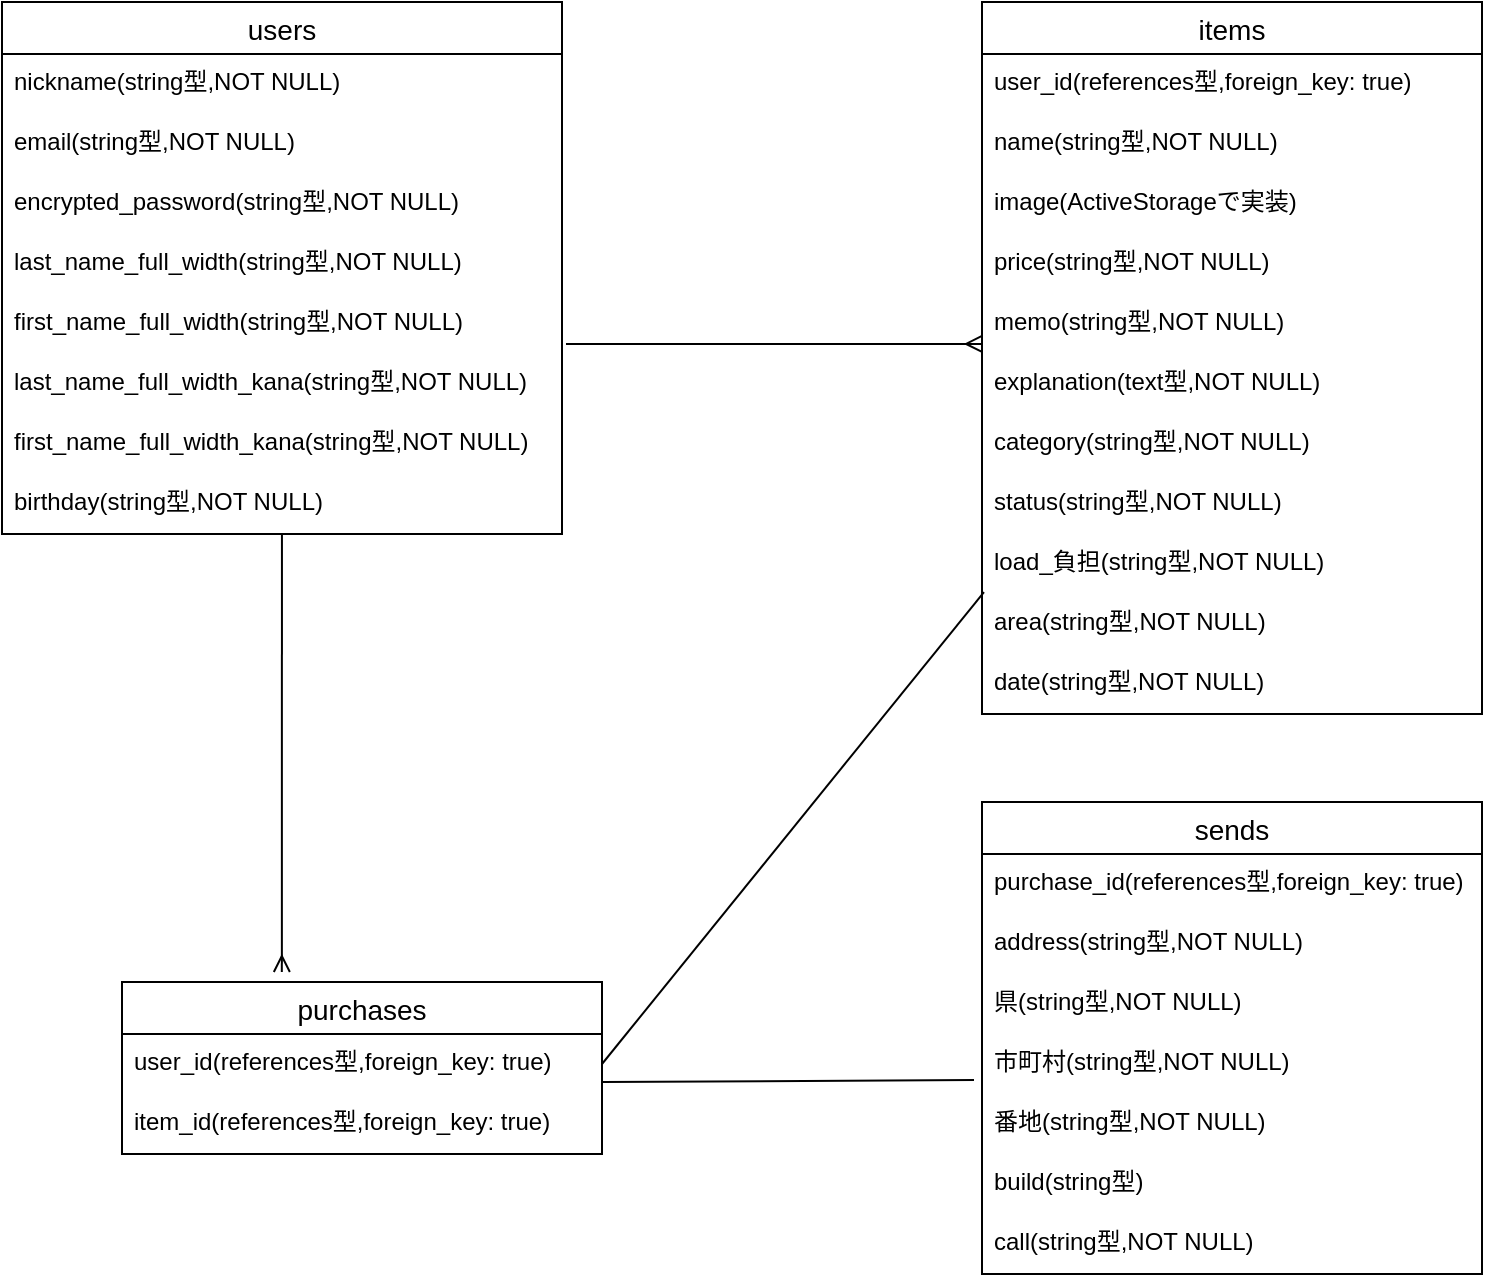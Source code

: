 <mxfile>
    <diagram id="f2KvVaiq5AEkNpU1tTmE" name="ページ1">
        <mxGraphModel dx="971" dy="563" grid="1" gridSize="10" guides="1" tooltips="1" connect="1" arrows="1" fold="1" page="1" pageScale="1" pageWidth="827" pageHeight="1169" math="0" shadow="0">
            <root>
                <mxCell id="0"/>
                <mxCell id="1" parent="0"/>
                <mxCell id="L8Xzo93w9vz1cM3j3J0p-69" style="edgeStyle=none;rounded=0;sketch=0;orthogonalLoop=1;jettySize=auto;html=1;endArrow=ERmany;endFill=0;entryX=0.333;entryY=-0.058;entryDx=0;entryDy=0;entryPerimeter=0;" edge="1" parent="1" source="2" target="10">
                    <mxGeometry relative="1" as="geometry">
                        <mxPoint x="200" y="487" as="targetPoint"/>
                    </mxGeometry>
                </mxCell>
                <mxCell id="2" value="users" style="swimlane;fontStyle=0;childLayout=stackLayout;horizontal=1;startSize=26;horizontalStack=0;resizeParent=1;resizeParentMax=0;resizeLast=0;collapsible=1;marginBottom=0;align=center;fontSize=14;labelBackgroundColor=#ffffff;" parent="1" vertex="1">
                    <mxGeometry x="60" y="60" width="280" height="266" as="geometry">
                        <mxRectangle x="-10" y="80" width="50" height="26" as="alternateBounds"/>
                    </mxGeometry>
                </mxCell>
                <mxCell id="3" value="nickname(string型,NOT NULL)" style="text;strokeColor=none;fillColor=none;spacingLeft=4;spacingRight=4;overflow=hidden;rotatable=0;points=[[0,0.5],[1,0.5]];portConstraint=eastwest;fontSize=12;" parent="2" vertex="1">
                    <mxGeometry y="26" width="280" height="30" as="geometry"/>
                </mxCell>
                <mxCell id="4" value="email(string型,NOT NULL)" style="text;strokeColor=none;fillColor=none;spacingLeft=4;spacingRight=4;overflow=hidden;rotatable=0;points=[[0,0.5],[1,0.5]];portConstraint=eastwest;fontSize=12;" parent="2" vertex="1">
                    <mxGeometry y="56" width="280" height="30" as="geometry"/>
                </mxCell>
                <mxCell id="L8Xzo93w9vz1cM3j3J0p-18" value="encrypted_password(string型,NOT NULL)" style="text;strokeColor=none;fillColor=none;spacingLeft=4;spacingRight=4;overflow=hidden;rotatable=0;points=[[0,0.5],[1,0.5]];portConstraint=eastwest;fontSize=12;" parent="2" vertex="1">
                    <mxGeometry y="86" width="280" height="30" as="geometry"/>
                </mxCell>
                <mxCell id="L8Xzo93w9vz1cM3j3J0p-35" value="last_name_full_width(string型,NOT NULL)" style="text;strokeColor=none;fillColor=none;spacingLeft=4;spacingRight=4;overflow=hidden;rotatable=0;points=[[0,0.5],[1,0.5]];portConstraint=eastwest;fontSize=12;" vertex="1" parent="2">
                    <mxGeometry y="116" width="280" height="30" as="geometry"/>
                </mxCell>
                <mxCell id="L8Xzo93w9vz1cM3j3J0p-36" value="first_name_full_width(string型,NOT NULL)" style="text;strokeColor=none;fillColor=none;spacingLeft=4;spacingRight=4;overflow=hidden;rotatable=0;points=[[0,0.5],[1,0.5]];portConstraint=eastwest;fontSize=12;" vertex="1" parent="2">
                    <mxGeometry y="146" width="280" height="30" as="geometry"/>
                </mxCell>
                <mxCell id="L8Xzo93w9vz1cM3j3J0p-38" value="last_name_full_width_kana(string型,NOT NULL)" style="text;strokeColor=none;fillColor=none;spacingLeft=4;spacingRight=4;overflow=hidden;rotatable=0;points=[[0,0.5],[1,0.5]];portConstraint=eastwest;fontSize=12;" vertex="1" parent="2">
                    <mxGeometry y="176" width="280" height="30" as="geometry"/>
                </mxCell>
                <mxCell id="L8Xzo93w9vz1cM3j3J0p-39" value="first_name_full_width_kana(string型,NOT NULL)" style="text;strokeColor=none;fillColor=none;spacingLeft=4;spacingRight=4;overflow=hidden;rotatable=0;points=[[0,0.5],[1,0.5]];portConstraint=eastwest;fontSize=12;" vertex="1" parent="2">
                    <mxGeometry y="206" width="280" height="30" as="geometry"/>
                </mxCell>
                <mxCell id="L8Xzo93w9vz1cM3j3J0p-37" value="birthday(string型,NOT NULL)" style="text;strokeColor=none;fillColor=none;spacingLeft=4;spacingRight=4;overflow=hidden;rotatable=0;points=[[0,0.5],[1,0.5]];portConstraint=eastwest;fontSize=12;" vertex="1" parent="2">
                    <mxGeometry y="236" width="280" height="30" as="geometry"/>
                </mxCell>
                <mxCell id="6" value="items" style="swimlane;fontStyle=0;childLayout=stackLayout;horizontal=1;startSize=26;horizontalStack=0;resizeParent=1;resizeParentMax=0;resizeLast=0;collapsible=1;marginBottom=0;align=center;fontSize=14;labelBackgroundColor=#ffffff;" parent="1" vertex="1">
                    <mxGeometry x="550" y="60" width="250" height="356" as="geometry"/>
                </mxCell>
                <mxCell id="L8Xzo93w9vz1cM3j3J0p-72" value="user_id(references型,foreign_key: true)" style="text;strokeColor=none;fillColor=none;spacingLeft=4;spacingRight=4;overflow=hidden;rotatable=0;points=[[0,0.5],[1,0.5]];portConstraint=eastwest;fontSize=12;" vertex="1" parent="6">
                    <mxGeometry y="26" width="250" height="30" as="geometry"/>
                </mxCell>
                <mxCell id="7" value="name(string型,NOT NULL)" style="text;strokeColor=none;fillColor=none;spacingLeft=4;spacingRight=4;overflow=hidden;rotatable=0;points=[[0,0.5],[1,0.5]];portConstraint=eastwest;fontSize=12;" parent="6" vertex="1">
                    <mxGeometry y="56" width="250" height="30" as="geometry"/>
                </mxCell>
                <mxCell id="L8Xzo93w9vz1cM3j3J0p-22" value="image(ActiveStorageで実装)" style="text;strokeColor=none;fillColor=none;spacingLeft=4;spacingRight=4;overflow=hidden;rotatable=0;points=[[0,0.5],[1,0.5]];portConstraint=eastwest;fontSize=12;" parent="6" vertex="1">
                    <mxGeometry y="86" width="250" height="30" as="geometry"/>
                </mxCell>
                <mxCell id="L8Xzo93w9vz1cM3j3J0p-17" value="price(string型,NOT NULL)" style="text;strokeColor=none;fillColor=none;spacingLeft=4;spacingRight=4;overflow=hidden;rotatable=0;points=[[0,0.5],[1,0.5]];portConstraint=eastwest;fontSize=12;" vertex="1" parent="6">
                    <mxGeometry y="116" width="250" height="30" as="geometry"/>
                </mxCell>
                <mxCell id="L8Xzo93w9vz1cM3j3J0p-40" value="memo(string型,NOT NULL)" style="text;strokeColor=none;fillColor=none;spacingLeft=4;spacingRight=4;overflow=hidden;rotatable=0;points=[[0,0.5],[1,0.5]];portConstraint=eastwest;fontSize=12;" vertex="1" parent="6">
                    <mxGeometry y="146" width="250" height="30" as="geometry"/>
                </mxCell>
                <mxCell id="8" value="explanation(text型,NOT NULL)" style="text;strokeColor=none;fillColor=none;spacingLeft=4;spacingRight=4;overflow=hidden;rotatable=0;points=[[0,0.5],[1,0.5]];portConstraint=eastwest;fontSize=12;" parent="6" vertex="1">
                    <mxGeometry y="176" width="250" height="30" as="geometry"/>
                </mxCell>
                <mxCell id="L8Xzo93w9vz1cM3j3J0p-42" value="category(string型,NOT NULL)" style="text;strokeColor=none;fillColor=none;spacingLeft=4;spacingRight=4;overflow=hidden;rotatable=0;points=[[0,0.5],[1,0.5]];portConstraint=eastwest;fontSize=12;" vertex="1" parent="6">
                    <mxGeometry y="206" width="250" height="30" as="geometry"/>
                </mxCell>
                <mxCell id="L8Xzo93w9vz1cM3j3J0p-43" value="status(string型,NOT NULL)" style="text;strokeColor=none;fillColor=none;spacingLeft=4;spacingRight=4;overflow=hidden;rotatable=0;points=[[0,0.5],[1,0.5]];portConstraint=eastwest;fontSize=12;" vertex="1" parent="6">
                    <mxGeometry y="236" width="250" height="30" as="geometry"/>
                </mxCell>
                <mxCell id="L8Xzo93w9vz1cM3j3J0p-46" value="load_負担(string型,NOT NULL)" style="text;strokeColor=none;fillColor=none;spacingLeft=4;spacingRight=4;overflow=hidden;rotatable=0;points=[[0,0.5],[1,0.5]];portConstraint=eastwest;fontSize=12;" vertex="1" parent="6">
                    <mxGeometry y="266" width="250" height="30" as="geometry"/>
                </mxCell>
                <mxCell id="L8Xzo93w9vz1cM3j3J0p-44" value="area(string型,NOT NULL)" style="text;strokeColor=none;fillColor=none;spacingLeft=4;spacingRight=4;overflow=hidden;rotatable=0;points=[[0,0.5],[1,0.5]];portConstraint=eastwest;fontSize=12;" vertex="1" parent="6">
                    <mxGeometry y="296" width="250" height="30" as="geometry"/>
                </mxCell>
                <mxCell id="L8Xzo93w9vz1cM3j3J0p-45" value="date(string型,NOT NULL)" style="text;strokeColor=none;fillColor=none;spacingLeft=4;spacingRight=4;overflow=hidden;rotatable=0;points=[[0,0.5],[1,0.5]];portConstraint=eastwest;fontSize=12;" vertex="1" parent="6">
                    <mxGeometry y="326" width="250" height="30" as="geometry"/>
                </mxCell>
                <mxCell id="10" value="purchases" style="swimlane;fontStyle=0;childLayout=stackLayout;horizontal=1;startSize=26;horizontalStack=0;resizeParent=1;resizeParentMax=0;resizeLast=0;collapsible=1;marginBottom=0;align=center;fontSize=14;labelBackgroundColor=#ffffff;" parent="1" vertex="1">
                    <mxGeometry x="120" y="550" width="240" height="86" as="geometry"/>
                </mxCell>
                <mxCell id="11" value="user_id(references型,foreign_key: true)" style="text;strokeColor=none;fillColor=none;spacingLeft=4;spacingRight=4;overflow=hidden;rotatable=0;points=[[0,0.5],[1,0.5]];portConstraint=eastwest;fontSize=12;" parent="10" vertex="1">
                    <mxGeometry y="26" width="240" height="30" as="geometry"/>
                </mxCell>
                <mxCell id="L8Xzo93w9vz1cM3j3J0p-73" value="item_id(references型,foreign_key: true)" style="text;strokeColor=none;fillColor=none;spacingLeft=4;spacingRight=4;overflow=hidden;rotatable=0;points=[[0,0.5],[1,0.5]];portConstraint=eastwest;fontSize=12;" vertex="1" parent="10">
                    <mxGeometry y="56" width="240" height="30" as="geometry"/>
                </mxCell>
                <mxCell id="14" value="sends" style="swimlane;fontStyle=0;childLayout=stackLayout;horizontal=1;startSize=26;horizontalStack=0;resizeParent=1;resizeParentMax=0;resizeLast=0;collapsible=1;marginBottom=0;align=center;fontSize=14;labelBackgroundColor=#ffffff;fillColor=none;" parent="1" vertex="1">
                    <mxGeometry x="550" y="460" width="250" height="236" as="geometry"/>
                </mxCell>
                <mxCell id="L8Xzo93w9vz1cM3j3J0p-53" value="purchase_id(references型,foreign_key: true)" style="text;strokeColor=none;fillColor=none;spacingLeft=4;spacingRight=4;overflow=hidden;rotatable=0;points=[[0,0.5],[1,0.5]];portConstraint=eastwest;fontSize=12;" vertex="1" parent="14">
                    <mxGeometry y="26" width="250" height="30" as="geometry"/>
                </mxCell>
                <mxCell id="L8Xzo93w9vz1cM3j3J0p-74" value="address(string型,NOT NULL)" style="text;strokeColor=none;fillColor=none;spacingLeft=4;spacingRight=4;overflow=hidden;rotatable=0;points=[[0,0.5],[1,0.5]];portConstraint=eastwest;fontSize=12;" vertex="1" parent="14">
                    <mxGeometry y="56" width="250" height="30" as="geometry"/>
                </mxCell>
                <mxCell id="L8Xzo93w9vz1cM3j3J0p-54" value="県(string型,NOT NULL)" style="text;strokeColor=none;fillColor=none;spacingLeft=4;spacingRight=4;overflow=hidden;rotatable=0;points=[[0,0.5],[1,0.5]];portConstraint=eastwest;fontSize=12;" vertex="1" parent="14">
                    <mxGeometry y="86" width="250" height="30" as="geometry"/>
                </mxCell>
                <mxCell id="L8Xzo93w9vz1cM3j3J0p-55" value="市町村(string型,NOT NULL)" style="text;strokeColor=none;fillColor=none;spacingLeft=4;spacingRight=4;overflow=hidden;rotatable=0;points=[[0,0.5],[1,0.5]];portConstraint=eastwest;fontSize=12;" vertex="1" parent="14">
                    <mxGeometry y="116" width="250" height="30" as="geometry"/>
                </mxCell>
                <mxCell id="L8Xzo93w9vz1cM3j3J0p-56" value="番地(string型,NOT NULL)" style="text;strokeColor=none;fillColor=none;spacingLeft=4;spacingRight=4;overflow=hidden;rotatable=0;points=[[0,0.5],[1,0.5]];portConstraint=eastwest;fontSize=12;" vertex="1" parent="14">
                    <mxGeometry y="146" width="250" height="30" as="geometry"/>
                </mxCell>
                <mxCell id="L8Xzo93w9vz1cM3j3J0p-57" value="build(string型)" style="text;strokeColor=none;fillColor=none;spacingLeft=4;spacingRight=4;overflow=hidden;rotatable=0;points=[[0,0.5],[1,0.5]];portConstraint=eastwest;fontSize=12;" vertex="1" parent="14">
                    <mxGeometry y="176" width="250" height="30" as="geometry"/>
                </mxCell>
                <mxCell id="L8Xzo93w9vz1cM3j3J0p-58" value="call(string型,NOT NULL)" style="text;strokeColor=none;fillColor=none;spacingLeft=4;spacingRight=4;overflow=hidden;rotatable=0;points=[[0,0.5],[1,0.5]];portConstraint=eastwest;fontSize=12;" vertex="1" parent="14">
                    <mxGeometry y="206" width="250" height="30" as="geometry"/>
                </mxCell>
                <mxCell id="L8Xzo93w9vz1cM3j3J0p-68" value="" style="endArrow=none;html=1;rounded=0;entryX=-0.016;entryY=0.767;entryDx=0;entryDy=0;entryPerimeter=0;" edge="1" parent="1" target="L8Xzo93w9vz1cM3j3J0p-55">
                    <mxGeometry relative="1" as="geometry">
                        <mxPoint x="360" y="600" as="sourcePoint"/>
                        <mxPoint x="480" y="600" as="targetPoint"/>
                    </mxGeometry>
                </mxCell>
                <mxCell id="L8Xzo93w9vz1cM3j3J0p-71" value="" style="endArrow=none;html=1;rounded=0;exitX=1;exitY=0.5;exitDx=0;exitDy=0;entryX=0.004;entryY=-0.033;entryDx=0;entryDy=0;entryPerimeter=0;" edge="1" parent="1" target="L8Xzo93w9vz1cM3j3J0p-44">
                    <mxGeometry relative="1" as="geometry">
                        <mxPoint x="360" y="591" as="sourcePoint"/>
                        <mxPoint x="570" y="410" as="targetPoint"/>
                        <Array as="points"/>
                    </mxGeometry>
                </mxCell>
                <mxCell id="L8Xzo93w9vz1cM3j3J0p-75" style="edgeStyle=none;rounded=0;sketch=0;orthogonalLoop=1;jettySize=auto;html=1;entryX=0;entryY=0.833;entryDx=0;entryDy=0;entryPerimeter=0;endArrow=ERmany;endFill=0;" edge="1" parent="1" target="L8Xzo93w9vz1cM3j3J0p-40">
                    <mxGeometry relative="1" as="geometry">
                        <mxPoint x="342" y="231" as="sourcePoint"/>
                    </mxGeometry>
                </mxCell>
            </root>
        </mxGraphModel>
    </diagram>
    <diagram id="RYkkzf8R0z0G2ljnwweK" name="ページ2">
        <mxGraphModel grid="1" gridSize="10" guides="1" tooltips="1" connect="1" arrows="1" page="1" fold="1" pageScale="1" pageWidth="827" pageHeight="1169" math="0" shadow="0">
            <root>
                <mxCell id="heTl9Oc1aLSBCjooEabN-0"/>
                <mxCell id="heTl9Oc1aLSBCjooEabN-1" parent="heTl9Oc1aLSBCjooEabN-0"/>
            </root>
        </mxGraphModel>
    </diagram>
</mxfile>